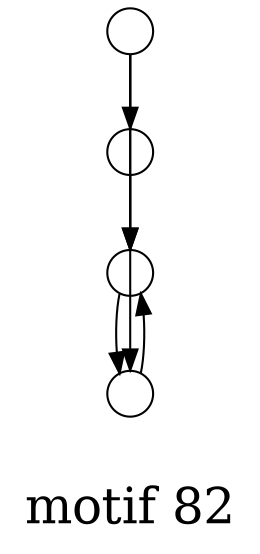 /*****
motif 82
*****/

digraph G {
  graph [splines=false overlap=false]
  node  [shape=ellipse, width=0.3, height=0.3, label=""]
  0 ;
  1 ;
  2 ;
  3 ;
  0 -> 1;
  0 -> 2;
  0 -> 3;
  1 -> 2;
  2 -> 1;
  3 -> 1;
  label = "\nmotif 82\n";  fontsize=24;
}
